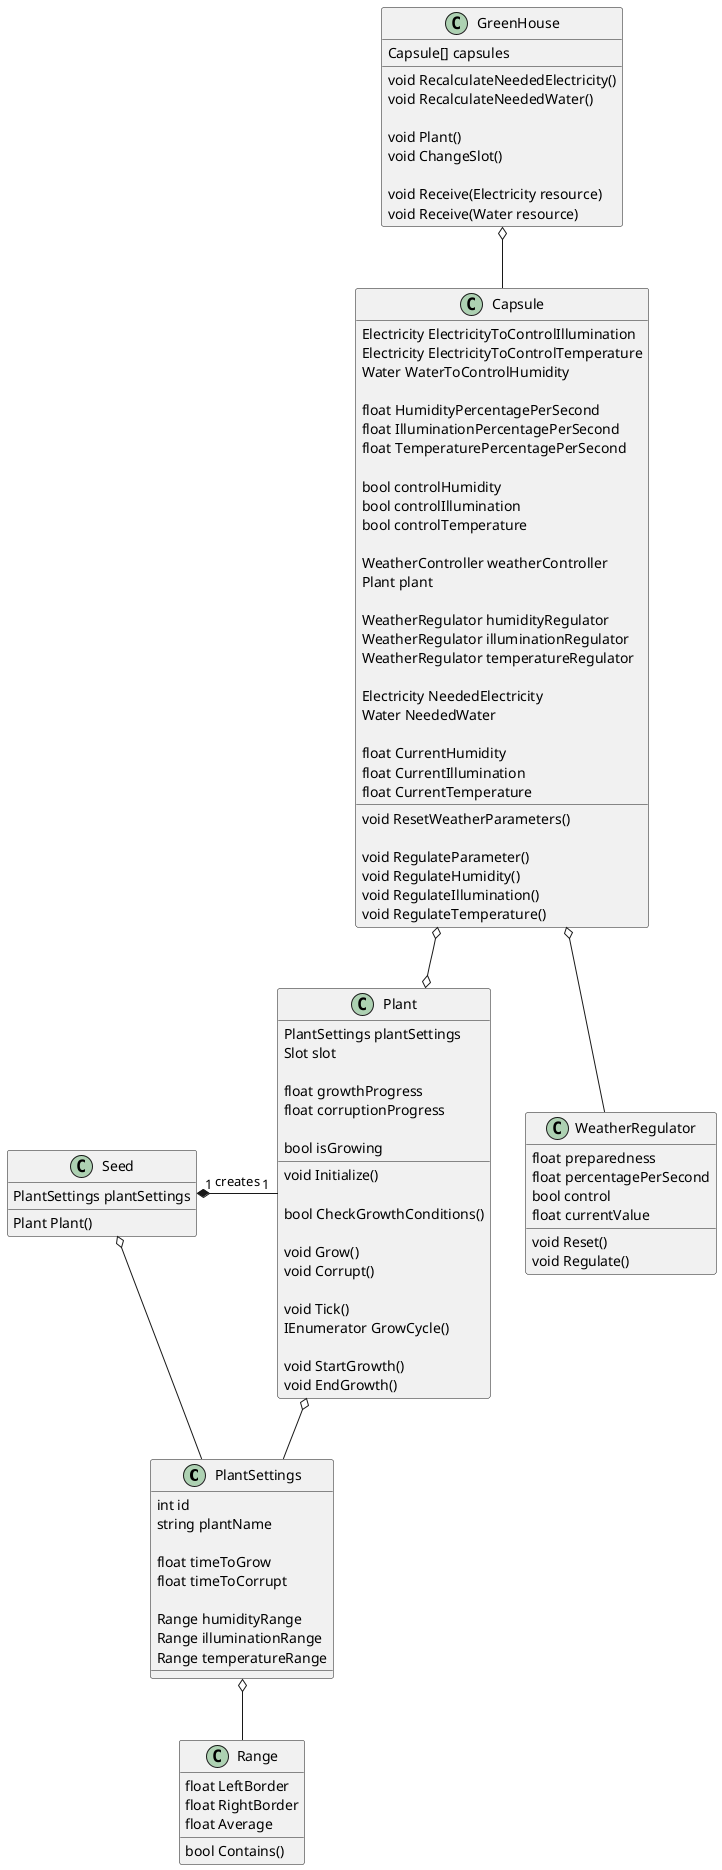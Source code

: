﻿@startuml

class PlantSettings
{
    int id
    string plantName
    
    float timeToGrow
    float timeToCorrupt
    
    Range humidityRange
    Range illuminationRange
    Range temperatureRange
}
class Seed
{
    PlantSettings plantSettings
    
    Plant Plant()
}
class Plant
{
    PlantSettings plantSettings
    Slot slot
    
    float growthProgress
    float corruptionProgress
    
    bool isGrowing
    
    void Initialize()
    
    bool CheckGrowthConditions()
    
    void Grow()
    void Corrupt()
    
    void Tick()
    IEnumerator GrowCycle()

    void StartGrowth()
    void EndGrowth()
}
class Range
{
    float LeftBorder
    float RightBorder
    float Average
    
    bool Contains()
}
class Capsule
{   
    Electricity ElectricityToControlIllumination
    Electricity ElectricityToControlTemperature
    Water WaterToControlHumidity
    
    float HumidityPercentagePerSecond
    float IlluminationPercentagePerSecond
    float TemperaturePercentagePerSecond
    
    bool controlHumidity
    bool controlIllumination
    bool controlTemperature

    WeatherController weatherController
    Plant plant
    
    WeatherRegulator humidityRegulator
    WeatherRegulator illuminationRegulator
    WeatherRegulator temperatureRegulator
    
    Electricity NeededElectricity
    Water NeededWater
    
    float CurrentHumidity
    float CurrentIllumination
    float CurrentTemperature
    
    void ResetWeatherParameters()
    
    void RegulateParameter()
    void RegulateHumidity()
    void RegulateIllumination()
    void RegulateTemperature()
}
class GreenHouse
{
    Capsule[] capsules
    
    void RecalculateNeededElectricity()
    void RecalculateNeededWater()
    
    void Plant()
    void ChangeSlot()
    
    void Receive(Electricity resource)
    void Receive(Water resource)
}
class WeatherRegulator
{
    float preparedness
    float percentagePerSecond
    bool control
    float currentValue
        
    void Reset()
    void Regulate()
}

Seed "1" *- "1" Plant : creates
Seed o-- PlantSettings
Plant o-- PlantSettings
PlantSettings o-- Range
Capsule o--o Plant
GreenHouse o-- Capsule
Capsule o-- WeatherRegulator

@enduml